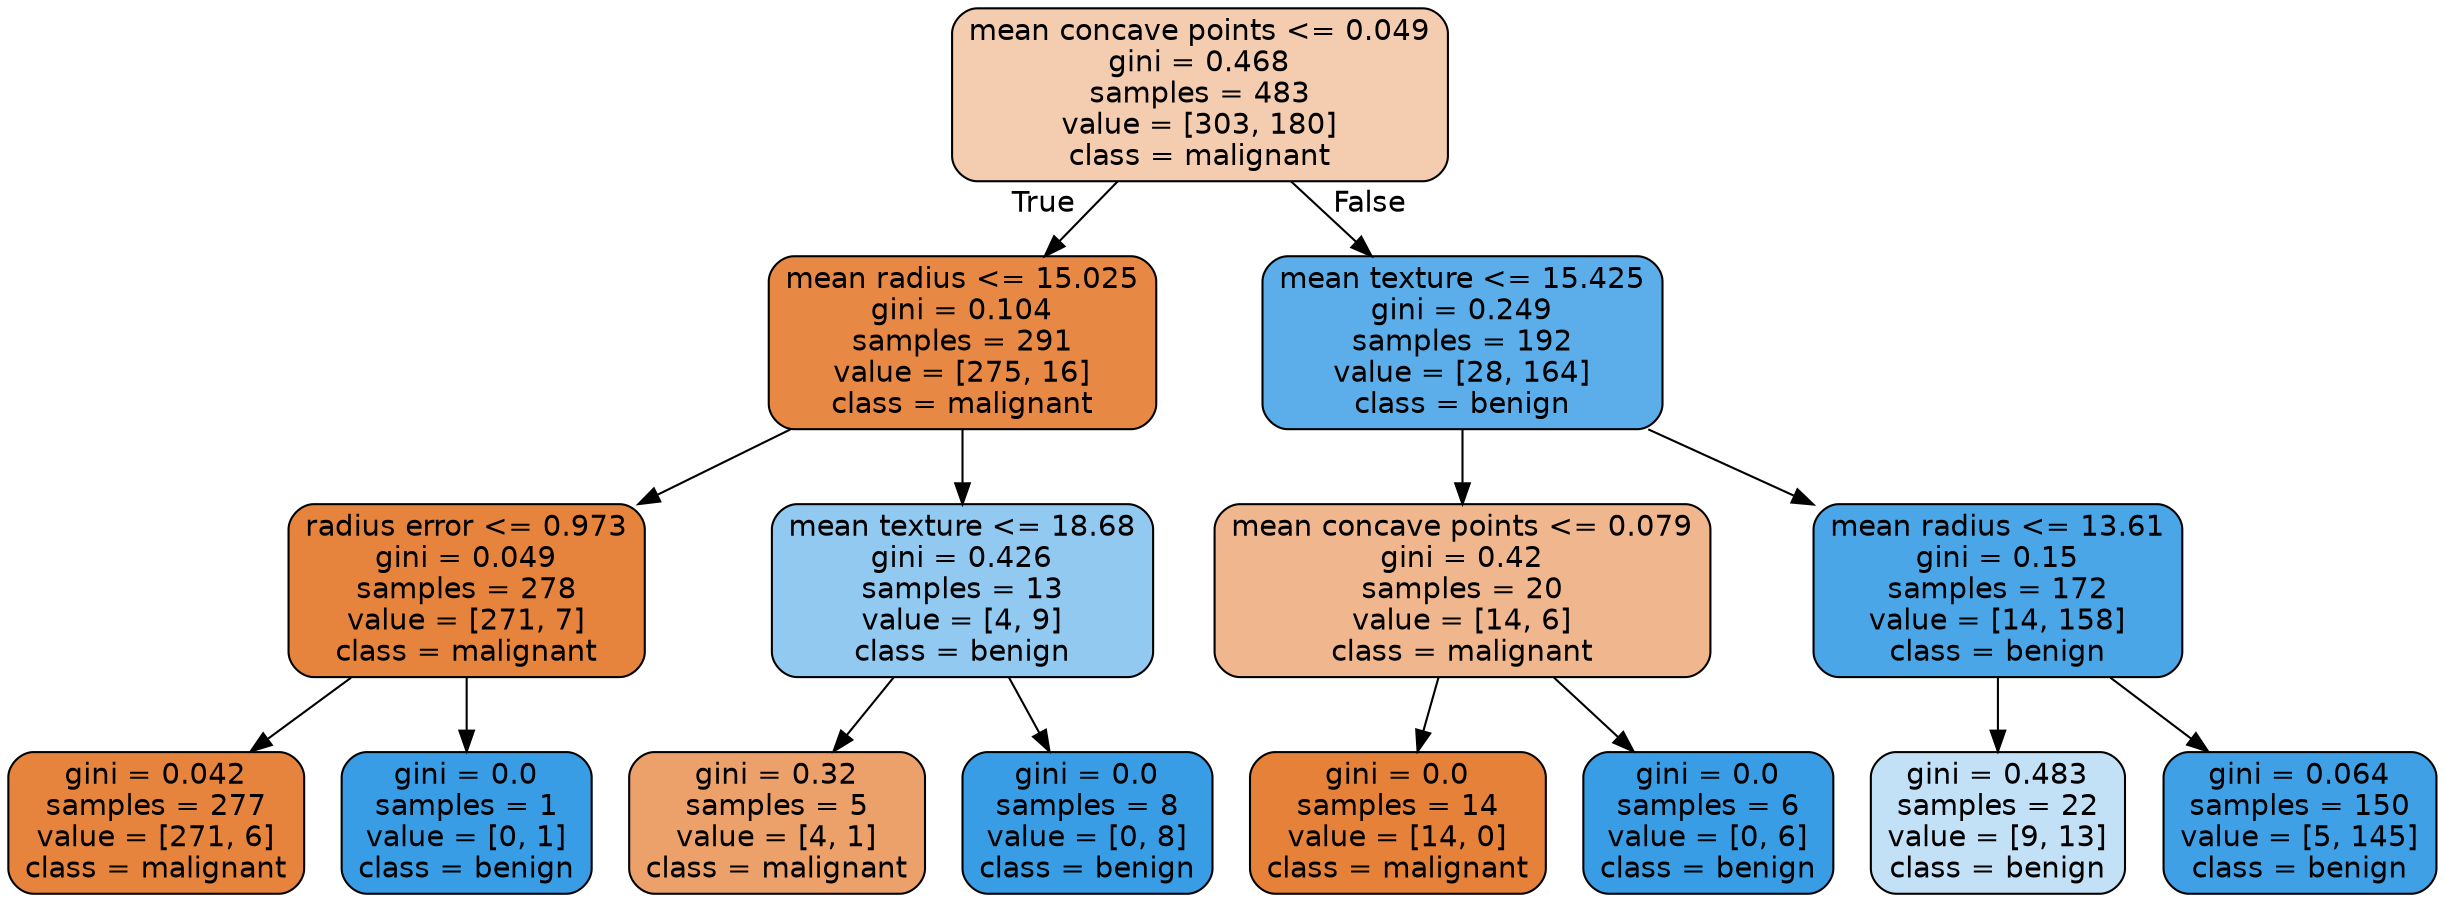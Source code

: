 digraph Tree {
node [shape=box, style="filled, rounded", color="black", fontname="helvetica"] ;
edge [fontname="helvetica"] ;
0 [label="mean concave points <= 0.049\ngini = 0.468\nsamples = 483\nvalue = [303, 180]\nclass = malignant", fillcolor="#f4ccaf"] ;
1 [label="mean radius <= 15.025\ngini = 0.104\nsamples = 291\nvalue = [275, 16]\nclass = malignant", fillcolor="#e78845"] ;
0 -> 1 [labeldistance=2.5, labelangle=45, headlabel="True"] ;
2 [label="radius error <= 0.973\ngini = 0.049\nsamples = 278\nvalue = [271, 7]\nclass = malignant", fillcolor="#e6843e"] ;
1 -> 2 ;
3 [label="gini = 0.042\nsamples = 277\nvalue = [271, 6]\nclass = malignant", fillcolor="#e6843d"] ;
2 -> 3 ;
4 [label="gini = 0.0\nsamples = 1\nvalue = [0, 1]\nclass = benign", fillcolor="#399de5"] ;
2 -> 4 ;
5 [label="mean texture <= 18.68\ngini = 0.426\nsamples = 13\nvalue = [4, 9]\nclass = benign", fillcolor="#91c9f1"] ;
1 -> 5 ;
6 [label="gini = 0.32\nsamples = 5\nvalue = [4, 1]\nclass = malignant", fillcolor="#eca06a"] ;
5 -> 6 ;
7 [label="gini = 0.0\nsamples = 8\nvalue = [0, 8]\nclass = benign", fillcolor="#399de5"] ;
5 -> 7 ;
8 [label="mean texture <= 15.425\ngini = 0.249\nsamples = 192\nvalue = [28, 164]\nclass = benign", fillcolor="#5baee9"] ;
0 -> 8 [labeldistance=2.5, labelangle=-45, headlabel="False"] ;
9 [label="mean concave points <= 0.079\ngini = 0.42\nsamples = 20\nvalue = [14, 6]\nclass = malignant", fillcolor="#f0b78e"] ;
8 -> 9 ;
10 [label="gini = 0.0\nsamples = 14\nvalue = [14, 0]\nclass = malignant", fillcolor="#e58139"] ;
9 -> 10 ;
11 [label="gini = 0.0\nsamples = 6\nvalue = [0, 6]\nclass = benign", fillcolor="#399de5"] ;
9 -> 11 ;
12 [label="mean radius <= 13.61\ngini = 0.15\nsamples = 172\nvalue = [14, 158]\nclass = benign", fillcolor="#4ba6e7"] ;
8 -> 12 ;
13 [label="gini = 0.483\nsamples = 22\nvalue = [9, 13]\nclass = benign", fillcolor="#c2e1f7"] ;
12 -> 13 ;
14 [label="gini = 0.064\nsamples = 150\nvalue = [5, 145]\nclass = benign", fillcolor="#40a0e6"] ;
12 -> 14 ;
}